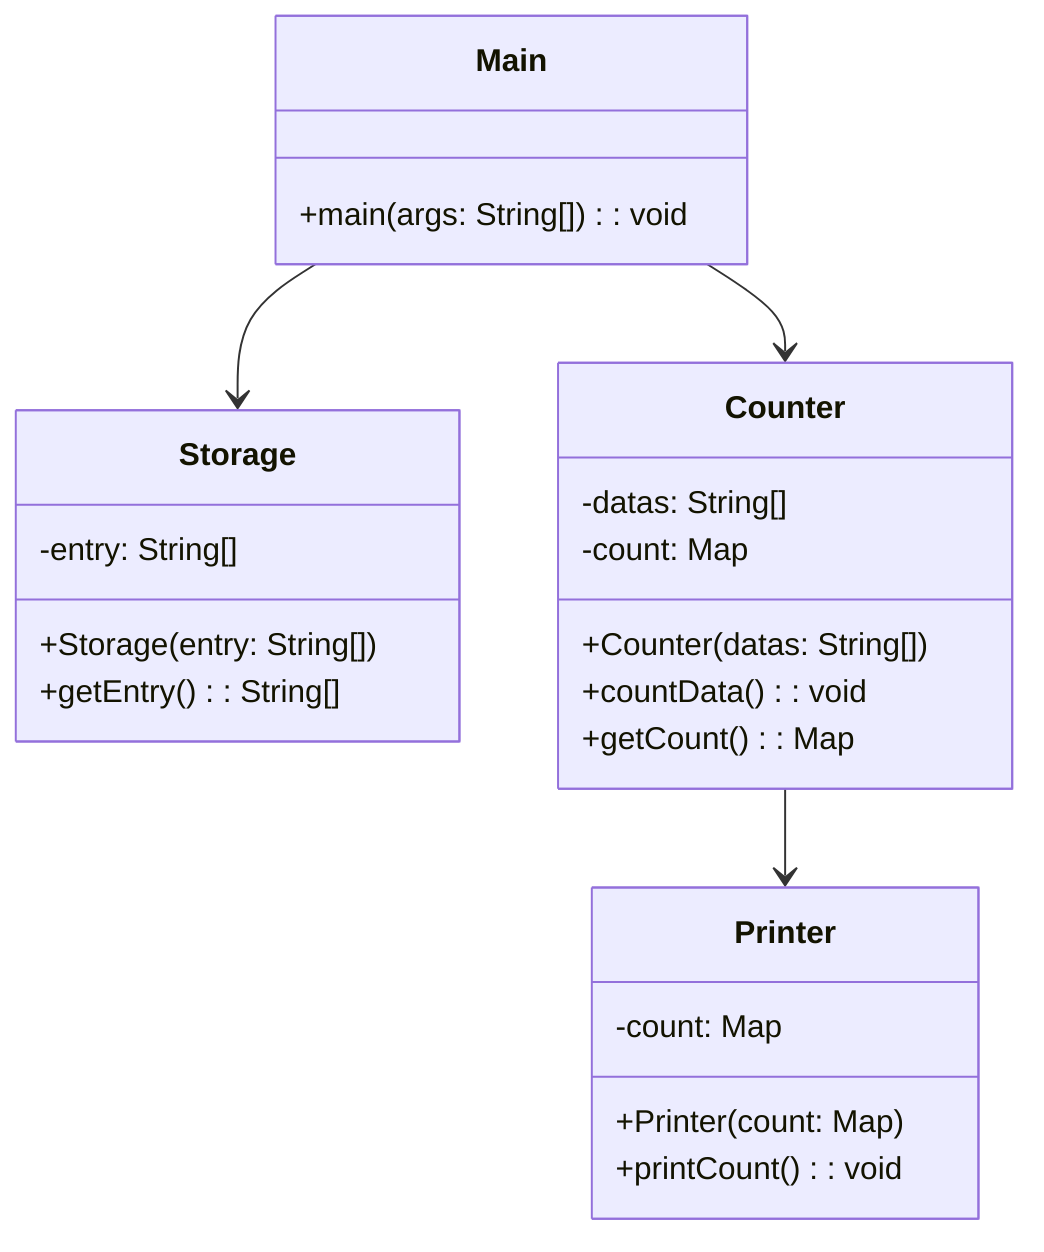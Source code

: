 classDiagram
    class Main {
        +main(args: String[]): void
    }

    class Storage {
        -entry: String[]
        +Storage(entry: String[])
        +getEntry(): String[]
    }

    class Counter {
        -datas: String[]
        -count: Map<String, Integer>
        +Counter(datas: String[])
        +countData(): void
        +getCount(): Map<String, Integer>
    }

    class Printer {
        -count: Map<String, Integer>
        +Printer(count: Map<String, Integer>)
        +printCount(): void
    }

    Main --> Storage
    Main --> Counter
    Counter --> Printer